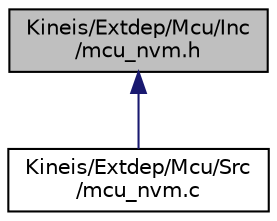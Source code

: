 digraph "Kineis/Extdep/Mcu/Inc/mcu_nvm.h"
{
 // INTERACTIVE_SVG=YES
 // LATEX_PDF_SIZE
  edge [fontname="Helvetica",fontsize="10",labelfontname="Helvetica",labelfontsize="10"];
  node [fontname="Helvetica",fontsize="10",shape=record];
  Node1 [label="Kineis/Extdep/Mcu/Inc\l/mcu_nvm.h",height=0.2,width=0.4,color="black", fillcolor="grey75", style="filled", fontcolor="black",tooltip="MCU wrappers for Non volatile memory management."];
  Node1 -> Node2 [dir="back",color="midnightblue",fontsize="10",style="solid",fontname="Helvetica"];
  Node2 [label="Kineis/Extdep/Mcu/Src\l/mcu_nvm.c",height=0.2,width=0.4,color="black", fillcolor="white", style="filled",URL="$d6/d2f/mcu__nvm_8c.html",tooltip="MCU wrapper for any access to the non volatile memory accesses."];
}
